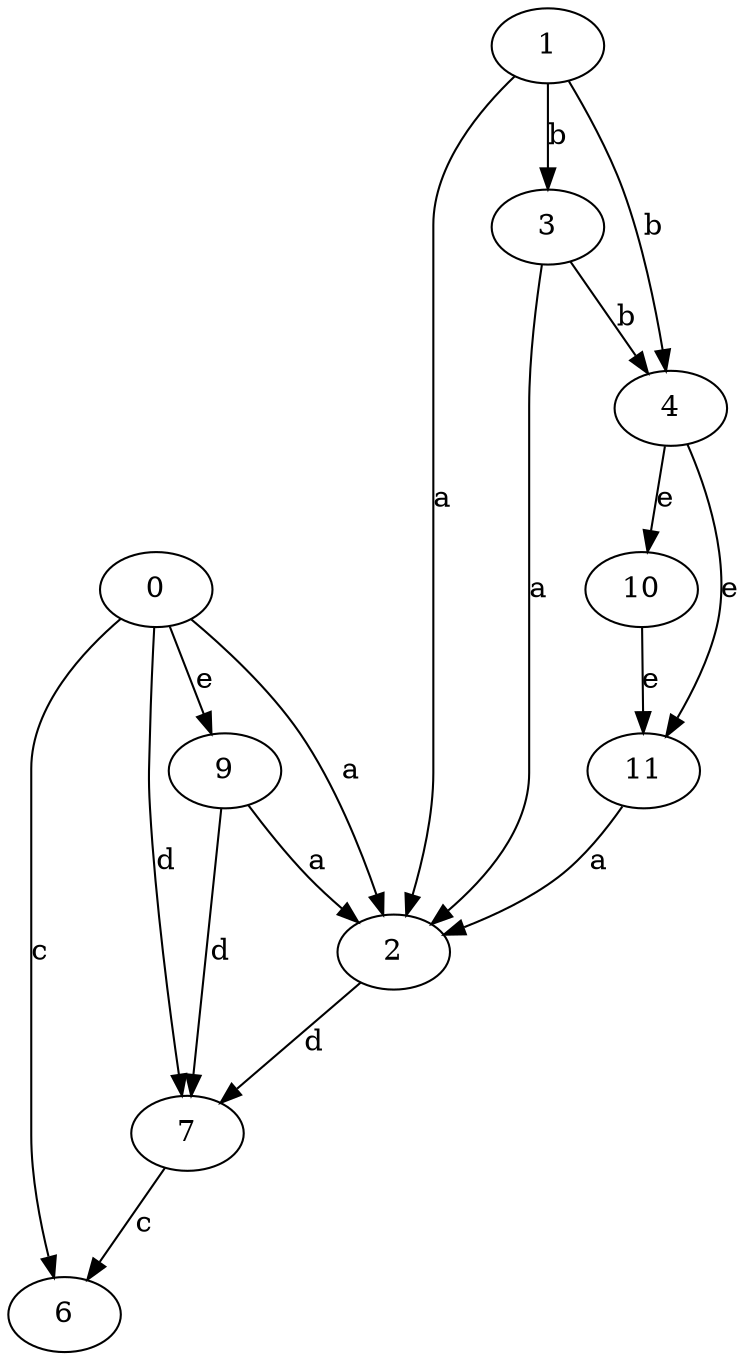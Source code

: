 strict digraph  {
2;
0;
1;
3;
4;
6;
7;
9;
10;
11;
2 -> 7  [label=d];
0 -> 2  [label=a];
0 -> 6  [label=c];
0 -> 7  [label=d];
0 -> 9  [label=e];
1 -> 2  [label=a];
1 -> 3  [label=b];
1 -> 4  [label=b];
3 -> 2  [label=a];
3 -> 4  [label=b];
4 -> 10  [label=e];
4 -> 11  [label=e];
7 -> 6  [label=c];
9 -> 2  [label=a];
9 -> 7  [label=d];
10 -> 11  [label=e];
11 -> 2  [label=a];
}
